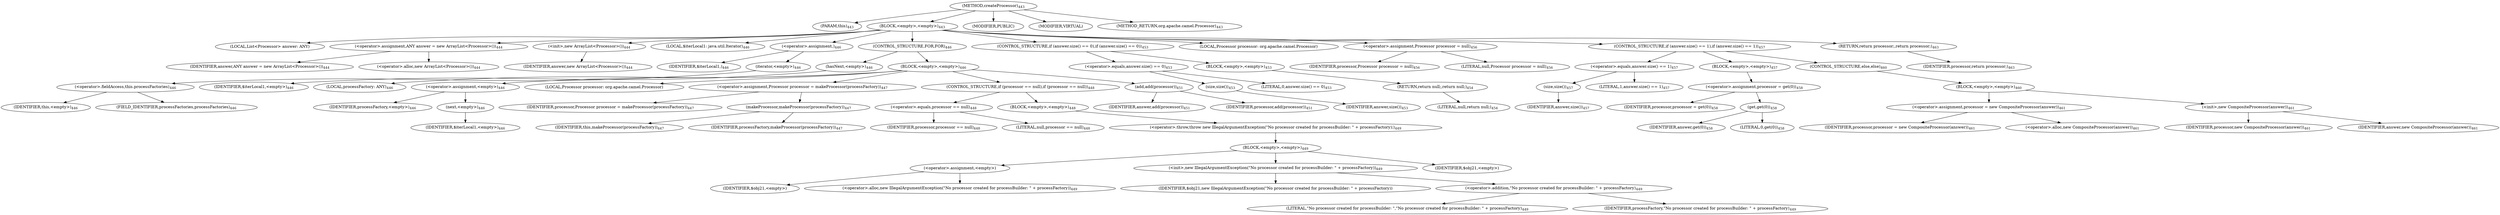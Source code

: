 digraph "createProcessor" {  
"961" [label = <(METHOD,createProcessor)<SUB>443</SUB>> ]
"134" [label = <(PARAM,this)<SUB>443</SUB>> ]
"962" [label = <(BLOCK,&lt;empty&gt;,&lt;empty&gt;)<SUB>443</SUB>> ]
"132" [label = <(LOCAL,List&lt;Processor&gt; answer: ANY)> ]
"963" [label = <(&lt;operator&gt;.assignment,ANY answer = new ArrayList&lt;Processor&gt;())<SUB>444</SUB>> ]
"964" [label = <(IDENTIFIER,answer,ANY answer = new ArrayList&lt;Processor&gt;())<SUB>444</SUB>> ]
"965" [label = <(&lt;operator&gt;.alloc,new ArrayList&lt;Processor&gt;())<SUB>444</SUB>> ]
"966" [label = <(&lt;init&gt;,new ArrayList&lt;Processor&gt;())<SUB>444</SUB>> ]
"131" [label = <(IDENTIFIER,answer,new ArrayList&lt;Processor&gt;())<SUB>444</SUB>> ]
"967" [label = <(LOCAL,$iterLocal1: java.util.Iterator)<SUB>446</SUB>> ]
"968" [label = <(&lt;operator&gt;.assignment,)<SUB>446</SUB>> ]
"969" [label = <(IDENTIFIER,$iterLocal1,)<SUB>446</SUB>> ]
"970" [label = <(iterator,&lt;empty&gt;)<SUB>446</SUB>> ]
"971" [label = <(&lt;operator&gt;.fieldAccess,this.processFactories)<SUB>446</SUB>> ]
"972" [label = <(IDENTIFIER,this,&lt;empty&gt;)<SUB>446</SUB>> ]
"973" [label = <(FIELD_IDENTIFIER,processFactories,processFactories)<SUB>446</SUB>> ]
"974" [label = <(CONTROL_STRUCTURE,FOR,FOR)<SUB>446</SUB>> ]
"975" [label = <(hasNext,&lt;empty&gt;)<SUB>446</SUB>> ]
"976" [label = <(IDENTIFIER,$iterLocal1,&lt;empty&gt;)<SUB>446</SUB>> ]
"977" [label = <(BLOCK,&lt;empty&gt;,&lt;empty&gt;)<SUB>446</SUB>> ]
"978" [label = <(LOCAL,processFactory: ANY)<SUB>446</SUB>> ]
"979" [label = <(&lt;operator&gt;.assignment,&lt;empty&gt;)<SUB>446</SUB>> ]
"980" [label = <(IDENTIFIER,processFactory,&lt;empty&gt;)<SUB>446</SUB>> ]
"981" [label = <(next,&lt;empty&gt;)<SUB>446</SUB>> ]
"982" [label = <(IDENTIFIER,$iterLocal1,&lt;empty&gt;)<SUB>446</SUB>> ]
"983" [label = <(LOCAL,Processor processor: org.apache.camel.Processor)> ]
"984" [label = <(&lt;operator&gt;.assignment,Processor processor = makeProcessor(processFactory))<SUB>447</SUB>> ]
"985" [label = <(IDENTIFIER,processor,Processor processor = makeProcessor(processFactory))<SUB>447</SUB>> ]
"986" [label = <(makeProcessor,makeProcessor(processFactory))<SUB>447</SUB>> ]
"133" [label = <(IDENTIFIER,this,makeProcessor(processFactory))<SUB>447</SUB>> ]
"987" [label = <(IDENTIFIER,processFactory,makeProcessor(processFactory))<SUB>447</SUB>> ]
"988" [label = <(CONTROL_STRUCTURE,if (processor == null),if (processor == null))<SUB>448</SUB>> ]
"989" [label = <(&lt;operator&gt;.equals,processor == null)<SUB>448</SUB>> ]
"990" [label = <(IDENTIFIER,processor,processor == null)<SUB>448</SUB>> ]
"991" [label = <(LITERAL,null,processor == null)<SUB>448</SUB>> ]
"992" [label = <(BLOCK,&lt;empty&gt;,&lt;empty&gt;)<SUB>448</SUB>> ]
"993" [label = <(&lt;operator&gt;.throw,throw new IllegalArgumentException(&quot;No processor created for processBuilder: &quot; + processFactory);)<SUB>449</SUB>> ]
"994" [label = <(BLOCK,&lt;empty&gt;,&lt;empty&gt;)<SUB>449</SUB>> ]
"995" [label = <(&lt;operator&gt;.assignment,&lt;empty&gt;)> ]
"996" [label = <(IDENTIFIER,$obj21,&lt;empty&gt;)> ]
"997" [label = <(&lt;operator&gt;.alloc,new IllegalArgumentException(&quot;No processor created for processBuilder: &quot; + processFactory))<SUB>449</SUB>> ]
"998" [label = <(&lt;init&gt;,new IllegalArgumentException(&quot;No processor created for processBuilder: &quot; + processFactory))<SUB>449</SUB>> ]
"999" [label = <(IDENTIFIER,$obj21,new IllegalArgumentException(&quot;No processor created for processBuilder: &quot; + processFactory))> ]
"1000" [label = <(&lt;operator&gt;.addition,&quot;No processor created for processBuilder: &quot; + processFactory)<SUB>449</SUB>> ]
"1001" [label = <(LITERAL,&quot;No processor created for processBuilder: &quot;,&quot;No processor created for processBuilder: &quot; + processFactory)<SUB>449</SUB>> ]
"1002" [label = <(IDENTIFIER,processFactory,&quot;No processor created for processBuilder: &quot; + processFactory)<SUB>449</SUB>> ]
"1003" [label = <(IDENTIFIER,$obj21,&lt;empty&gt;)> ]
"1004" [label = <(add,add(processor))<SUB>451</SUB>> ]
"1005" [label = <(IDENTIFIER,answer,add(processor))<SUB>451</SUB>> ]
"1006" [label = <(IDENTIFIER,processor,add(processor))<SUB>451</SUB>> ]
"1007" [label = <(CONTROL_STRUCTURE,if (answer.size() == 0),if (answer.size() == 0))<SUB>453</SUB>> ]
"1008" [label = <(&lt;operator&gt;.equals,answer.size() == 0)<SUB>453</SUB>> ]
"1009" [label = <(size,size())<SUB>453</SUB>> ]
"1010" [label = <(IDENTIFIER,answer,size())<SUB>453</SUB>> ]
"1011" [label = <(LITERAL,0,answer.size() == 0)<SUB>453</SUB>> ]
"1012" [label = <(BLOCK,&lt;empty&gt;,&lt;empty&gt;)<SUB>453</SUB>> ]
"1013" [label = <(RETURN,return null;,return null;)<SUB>454</SUB>> ]
"1014" [label = <(LITERAL,null,return null;)<SUB>454</SUB>> ]
"136" [label = <(LOCAL,Processor processor: org.apache.camel.Processor)> ]
"1015" [label = <(&lt;operator&gt;.assignment,Processor processor = null)<SUB>456</SUB>> ]
"1016" [label = <(IDENTIFIER,processor,Processor processor = null)<SUB>456</SUB>> ]
"1017" [label = <(LITERAL,null,Processor processor = null)<SUB>456</SUB>> ]
"1018" [label = <(CONTROL_STRUCTURE,if (answer.size() == 1),if (answer.size() == 1))<SUB>457</SUB>> ]
"1019" [label = <(&lt;operator&gt;.equals,answer.size() == 1)<SUB>457</SUB>> ]
"1020" [label = <(size,size())<SUB>457</SUB>> ]
"1021" [label = <(IDENTIFIER,answer,size())<SUB>457</SUB>> ]
"1022" [label = <(LITERAL,1,answer.size() == 1)<SUB>457</SUB>> ]
"1023" [label = <(BLOCK,&lt;empty&gt;,&lt;empty&gt;)<SUB>457</SUB>> ]
"1024" [label = <(&lt;operator&gt;.assignment,processor = get(0))<SUB>458</SUB>> ]
"1025" [label = <(IDENTIFIER,processor,processor = get(0))<SUB>458</SUB>> ]
"1026" [label = <(get,get(0))<SUB>458</SUB>> ]
"1027" [label = <(IDENTIFIER,answer,get(0))<SUB>458</SUB>> ]
"1028" [label = <(LITERAL,0,get(0))<SUB>458</SUB>> ]
"1029" [label = <(CONTROL_STRUCTURE,else,else)<SUB>460</SUB>> ]
"1030" [label = <(BLOCK,&lt;empty&gt;,&lt;empty&gt;)<SUB>460</SUB>> ]
"1031" [label = <(&lt;operator&gt;.assignment,processor = new CompositeProcessor(answer))<SUB>461</SUB>> ]
"1032" [label = <(IDENTIFIER,processor,processor = new CompositeProcessor(answer))<SUB>461</SUB>> ]
"1033" [label = <(&lt;operator&gt;.alloc,new CompositeProcessor(answer))<SUB>461</SUB>> ]
"1034" [label = <(&lt;init&gt;,new CompositeProcessor(answer))<SUB>461</SUB>> ]
"135" [label = <(IDENTIFIER,processor,new CompositeProcessor(answer))<SUB>461</SUB>> ]
"1035" [label = <(IDENTIFIER,answer,new CompositeProcessor(answer))<SUB>461</SUB>> ]
"1036" [label = <(RETURN,return processor;,return processor;)<SUB>463</SUB>> ]
"1037" [label = <(IDENTIFIER,processor,return processor;)<SUB>463</SUB>> ]
"1038" [label = <(MODIFIER,PUBLIC)> ]
"1039" [label = <(MODIFIER,VIRTUAL)> ]
"1040" [label = <(METHOD_RETURN,org.apache.camel.Processor)<SUB>443</SUB>> ]
  "961" -> "134" 
  "961" -> "962" 
  "961" -> "1038" 
  "961" -> "1039" 
  "961" -> "1040" 
  "962" -> "132" 
  "962" -> "963" 
  "962" -> "966" 
  "962" -> "967" 
  "962" -> "968" 
  "962" -> "974" 
  "962" -> "1007" 
  "962" -> "136" 
  "962" -> "1015" 
  "962" -> "1018" 
  "962" -> "1036" 
  "963" -> "964" 
  "963" -> "965" 
  "966" -> "131" 
  "968" -> "969" 
  "968" -> "970" 
  "970" -> "971" 
  "971" -> "972" 
  "971" -> "973" 
  "974" -> "975" 
  "974" -> "977" 
  "975" -> "976" 
  "977" -> "978" 
  "977" -> "979" 
  "977" -> "983" 
  "977" -> "984" 
  "977" -> "988" 
  "977" -> "1004" 
  "979" -> "980" 
  "979" -> "981" 
  "981" -> "982" 
  "984" -> "985" 
  "984" -> "986" 
  "986" -> "133" 
  "986" -> "987" 
  "988" -> "989" 
  "988" -> "992" 
  "989" -> "990" 
  "989" -> "991" 
  "992" -> "993" 
  "993" -> "994" 
  "994" -> "995" 
  "994" -> "998" 
  "994" -> "1003" 
  "995" -> "996" 
  "995" -> "997" 
  "998" -> "999" 
  "998" -> "1000" 
  "1000" -> "1001" 
  "1000" -> "1002" 
  "1004" -> "1005" 
  "1004" -> "1006" 
  "1007" -> "1008" 
  "1007" -> "1012" 
  "1008" -> "1009" 
  "1008" -> "1011" 
  "1009" -> "1010" 
  "1012" -> "1013" 
  "1013" -> "1014" 
  "1015" -> "1016" 
  "1015" -> "1017" 
  "1018" -> "1019" 
  "1018" -> "1023" 
  "1018" -> "1029" 
  "1019" -> "1020" 
  "1019" -> "1022" 
  "1020" -> "1021" 
  "1023" -> "1024" 
  "1024" -> "1025" 
  "1024" -> "1026" 
  "1026" -> "1027" 
  "1026" -> "1028" 
  "1029" -> "1030" 
  "1030" -> "1031" 
  "1030" -> "1034" 
  "1031" -> "1032" 
  "1031" -> "1033" 
  "1034" -> "135" 
  "1034" -> "1035" 
  "1036" -> "1037" 
}
